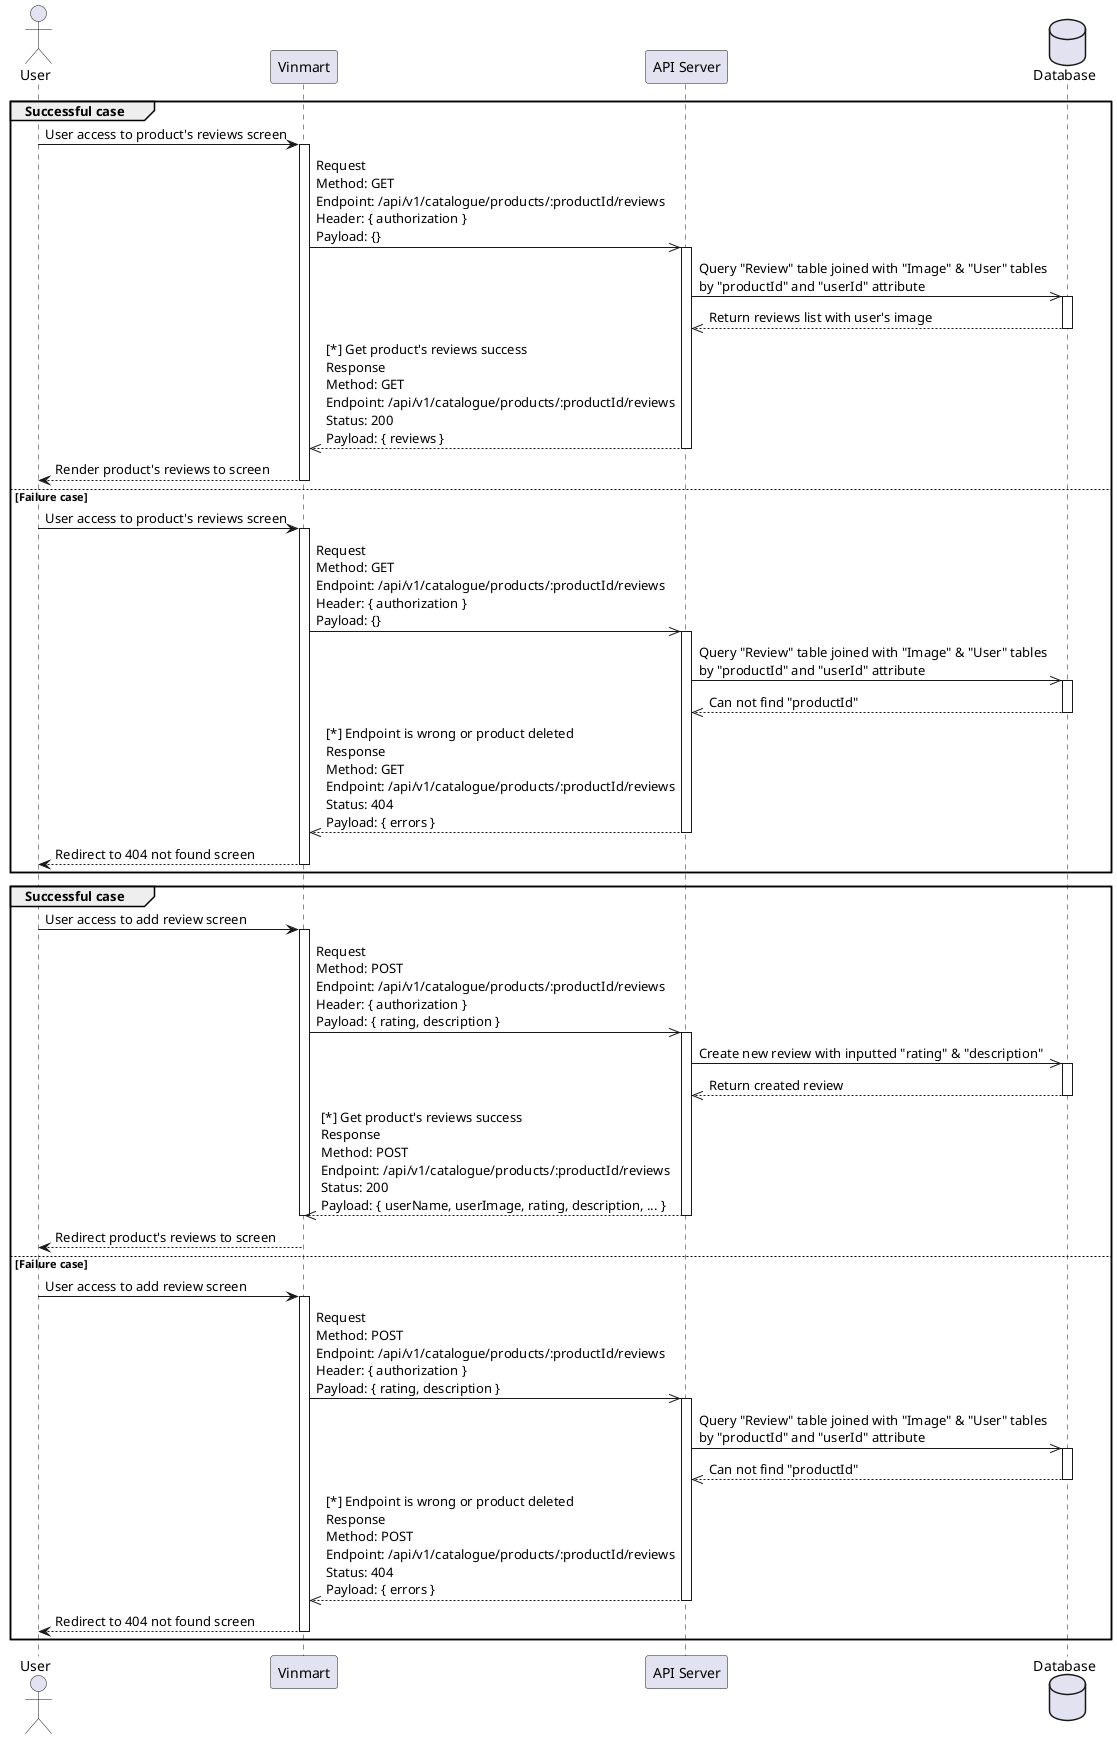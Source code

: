 @startuml

actor User as user
participant "Vinmart" as vinmart
participant "API Server" as apiServer
database Database as database

group Successful case

user -> vinmart : User access to product's reviews screen

activate vinmart

vinmart ->> apiServer : Request\nMethod: GET \nEndpoint: /api/v1/catalogue/products/:productId/reviews\nHeader: { authorization }\nPayload: {}

activate apiServer

apiServer ->> database : Query "Review" table joined with "Image" & "User" tables \nby "productId" and "userId" attribute

activate database

database -->> apiServer : Return reviews list with user's image

deactivate database

apiServer -->> vinmart : [*] Get product's reviews success\nResponse\nMethod: GET \nEndpoint: /api/v1/catalogue/products/:productId/reviews\nStatus: 200\nPayload: { reviews }

deactivate apiServer

vinmart --> user : Render product's reviews to screen 

deactivate vinmart

else Failure case

user -> vinmart : User access to product's reviews screen

activate vinmart

vinmart ->> apiServer : Request\nMethod: GET \nEndpoint: /api/v1/catalogue/products/:productId/reviews\nHeader: { authorization }\nPayload: {}

activate apiServer

apiServer ->> database : Query "Review" table joined with "Image" & "User" tables \nby "productId" and "userId" attribute

activate database

database -->> apiServer : Can not find "productId"

deactivate database

apiServer -->> vinmart : [*] Endpoint is wrong or product deleted\nResponse\nMethod: GET \nEndpoint: /api/v1/catalogue/products/:productId/reviews\nStatus: 404\nPayload: { errors }

deactivate apiServer

vinmart --> user : Redirect to 404 not found screen 

deactivate vinmart

end

group Successful case

user -> vinmart : User access to add review screen

activate vinmart

vinmart ->> apiServer : Request\nMethod: POST \nEndpoint: /api/v1/catalogue/products/:productId/reviews\nHeader: { authorization }\nPayload: { rating, description }

activate apiServer

apiServer ->> database : Create new review with inputted "rating" & "description"

activate database

database -->> apiServer : Return created review

deactivate database

apiServer -->> vinmart : [*] Get product's reviews success\nResponse\nMethod: POST \nEndpoint: /api/v1/catalogue/products/:productId/reviews\nStatus: 200\nPayload: { userName, userImage, rating, description, ... }

deactivate apiServer

deactivate vinmart

vinmart --> user : Redirect product's reviews to screen 

else Failure case

user -> vinmart : User access to add review screen

activate vinmart

vinmart ->> apiServer : Request\nMethod: POST \nEndpoint: /api/v1/catalogue/products/:productId/reviews\nHeader: { authorization }\nPayload: { rating, description }

activate apiServer

apiServer ->> database : Query "Review" table joined with "Image" & "User" tables \nby "productId" and "userId" attribute

activate database

database -->> apiServer : Can not find "productId"

deactivate database

apiServer -->> vinmart : [*] Endpoint is wrong or product deleted\nResponse\nMethod: POST \nEndpoint: /api/v1/catalogue/products/:productId/reviews\nStatus: 404\nPayload: { errors }

deactivate apiServer

vinmart --> user : Redirect to 404 not found screen 

deactivate vinmart

end


@enduml
